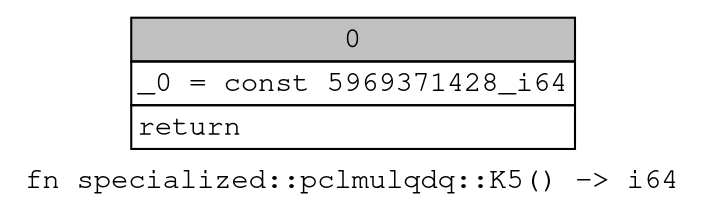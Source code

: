 digraph Mir_0_68 {
    graph [fontname="Courier, monospace"];
    node [fontname="Courier, monospace"];
    edge [fontname="Courier, monospace"];
    label=<fn specialized::pclmulqdq::K5() -&gt; i64<br align="left"/>>;
    bb0__0_68 [shape="none", label=<<table border="0" cellborder="1" cellspacing="0"><tr><td bgcolor="gray" align="center" colspan="1">0</td></tr><tr><td align="left" balign="left">_0 = const 5969371428_i64<br/></td></tr><tr><td align="left">return</td></tr></table>>];
}
